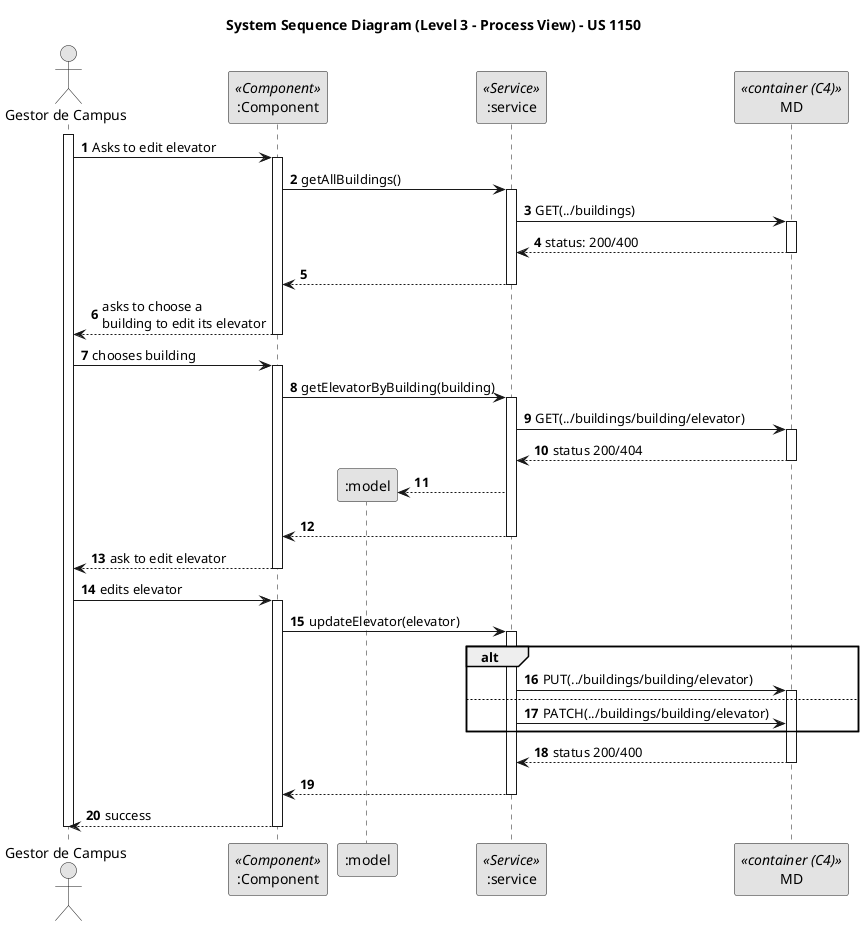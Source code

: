 @startuml
skinparam monochrome true
skinparam packageStyle rectangle
skinparam shadowing false
autonumber

title System Sequence Diagram (Level 3 - Process View) - US 1150


actor "Gestor de Campus" as actor

participant ":Component" as Component <<Component>>
participant ":model" as Model
participant ":service" as Service <<Service>>
participant "MD" as MD <<container (C4)>>

activate actor
actor -> Component: Asks to edit elevator
activate Component
Component -> Service: getAllBuildings()
activate Service
Service -> MD: GET(../buildings)
activate MD
Service <-- MD: status: 200/400
deactivate MD
Service --> Component
deactivate Service
actor <-- Component: asks to choose a\nbuilding to edit its elevator
deactivate Component

actor -> Component: chooses building
activate Component

Component -> Service: getElevatorByBuilding(building)
activate Service

Service -> MD: GET(../buildings/building/elevator)
activate MD

MD --> Service: status 200/404

deactivate MD

Service --> Model**

Service --> Component
deactivate Service

Component --> actor: ask to edit elevator
deactivate Component

actor -> Component: edits elevator
activate Component

Component -> Service: updateElevator(elevator)
activate Service

alt
Service -> MD: PUT(../buildings/building/elevator)
else
activate MD
Service -> MD: PATCH(../buildings/building/elevator)
end
MD --> Service: status 200/400
deactivate MD

Service --> Component
deactivate Service
Component --> actor: success
deactivate Component
deactivate actor



@enduml